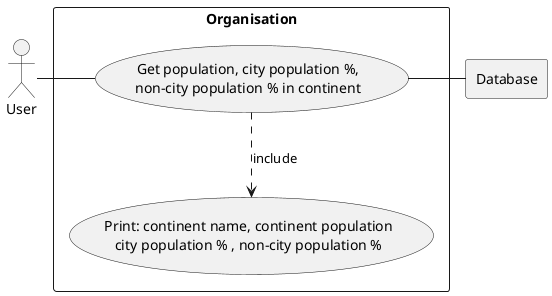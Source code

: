 @startuml



rectangle Database

rectangle "Organisation" {
    usecase UC1 as "Get population, city population %,
    non-city population % in continent"

    usecase UCa as "Print: continent name, continent population
    city population % , non-city population %"
}
    User - UC1
    UC1 ..> UCa : include
    UC1 - Database


@enduml